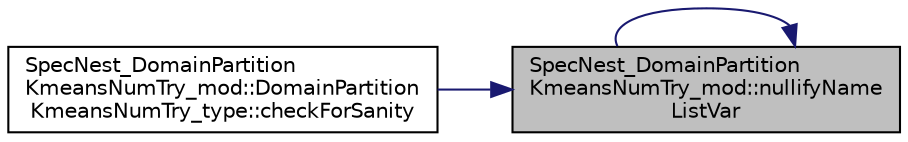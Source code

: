 digraph "SpecNest_DomainPartitionKmeansNumTry_mod::nullifyNameListVar"
{
 // LATEX_PDF_SIZE
  edge [fontname="Helvetica",fontsize="10",labelfontname="Helvetica",labelfontsize="10"];
  node [fontname="Helvetica",fontsize="10",shape=record];
  rankdir="RL";
  Node1 [label="SpecNest_DomainPartition\lKmeansNumTry_mod::nullifyName\lListVar",height=0.2,width=0.4,color="black", fillcolor="grey75", style="filled", fontcolor="black",tooltip=" "];
  Node1 -> Node2 [dir="back",color="midnightblue",fontsize="10",style="solid"];
  Node2 [label="SpecNest_DomainPartition\lKmeansNumTry_mod::DomainPartition\lKmeansNumTry_type::checkForSanity",height=0.2,width=0.4,color="black", fillcolor="white", style="filled",URL="$structSpecNest__DomainPartitionKmeansNumTry__mod_1_1DomainPartitionKmeansNumTry__type.html#acdd448a50171160a3102eab1e1491278",tooltip=" "];
  Node1 -> Node1 [dir="back",color="midnightblue",fontsize="10",style="solid"];
}
